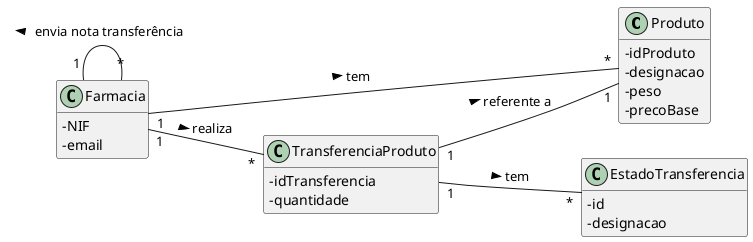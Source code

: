 @startuml
skinparam classAttributeIconSize 0
hide methods
left to right direction

class Produto {
  -idProduto
  -designacao
  -peso
  -precoBase
}

class TransferenciaProduto {
  -idTransferencia
  -quantidade
}

class EstadoTransferencia {
  -id
  -designacao
}

class Farmacia {
  -NIF
  -email
}

Farmacia "1" -- "*" Farmacia: envia nota transferência >
Farmacia "1" -- "*" Produto: tem >
Farmacia "1" -- "*" TransferenciaProduto: realiza >
TransferenciaProduto "1" -- "*" EstadoTransferencia: tem >
TransferenciaProduto "1" -- "1" Produto: referente a >

@enduml